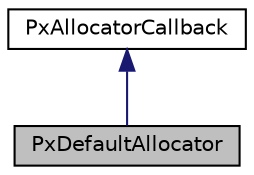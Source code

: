 digraph "PxDefaultAllocator"
{
  edge [fontname="Helvetica",fontsize="10",labelfontname="Helvetica",labelfontsize="10"];
  node [fontname="Helvetica",fontsize="10",shape=record];
  Node2 [label="PxDefaultAllocator",height=0.2,width=0.4,color="black", fillcolor="grey75", style="filled", fontcolor="black"];
  Node3 -> Node2 [dir="back",color="midnightblue",fontsize="10",style="solid",fontname="Helvetica"];
  Node3 [label="PxAllocatorCallback",height=0.2,width=0.4,color="black", fillcolor="white", style="filled",URL="$classPxAllocatorCallback.html",tooltip="Abstract base class for an application defined memory allocator that can be used by the Nv library..."];
}
